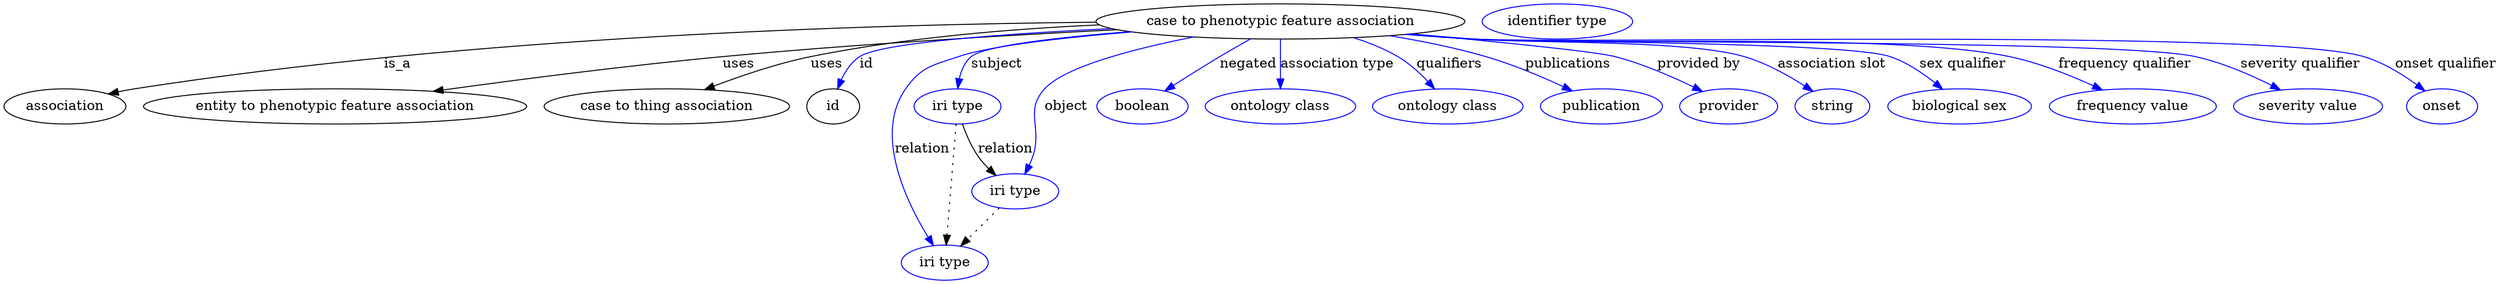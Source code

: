 digraph {
	graph [bb="0,0,2069.1,281"];
	node [label="\N"];
	"case to phenotypic feature association"	 [height=0.5,
		label="case to phenotypic feature association",
		pos="1066.4,263",
		width=4.005];
	association	 [height=0.5,
		pos="49.402,177",
		width=1.3723];
	"case to phenotypic feature association" -> association	 [label=is_a,
		lp="394.68,220",
		pos="e,85.613,189.33 928.93,257.38 702.65,247.43 261.51,224.91 108.4,195 104.2,194.18 99.88,193.18 95.572,192.07"];
	"entity to phenotypic feature association"	 [height=0.5,
		pos="266.4,177",
		width=4.1417];
	"case to phenotypic feature association" -> "entity to phenotypic feature association"	 [label=uses,
		lp="599.46,220",
		pos="e,350.27,191.94 933.95,255.89 837.61,250.02 704.13,240.47 587.29,227 510.6,218.16 424.15,204.47 360.31,193.65"];
	"case to thing association"	 [height=0.5,
		pos="529.4,177",
		width=2.6753];
	"case to phenotypic feature association" -> "case to thing association"	 [label=uses,
		lp="671.46,220",
		pos="e,564.94,193.79 935.47,255.38 836.79,248.9 710.1,238.78 659.29,227 630.2,220.25 598.92,208.37 574.35,197.88"];
	id	 [height=0.5,
		pos="670.4,177",
		width=0.75];
	"case to phenotypic feature association" -> id	 [color=blue,
		label=id,
		lp="706.85,220",
		pos="e,676.37,194.81 934.18,255.76 837.64,249.5 720.31,239.51 700.51,227 691.96,221.59 685.49,212.8 680.79,204.08",
		style=solid];
	subject	 [color=blue,
		height=0.5,
		label="iri type",
		pos="788.4,177",
		width=0.9834];
	"case to phenotypic feature association" -> subject	 [color=blue,
		label=subject,
		lp="826.23,220",
		pos="e,790.07,195.41 949.29,252.46 885.56,245.73 817.33,236.51 805.75,227 799.08,221.53 794.97,213.35 792.44,205.19",
		style=solid];
	relation	 [color=blue,
		height=0.5,
		label="iri type",
		pos="775.4,18",
		width=0.9834];
	"case to phenotypic feature association" -> relation	 [color=blue,
		label=relation,
		lp="754.78,134",
		pos="e,765.17,35.266 947.72,252.76 887.25,246.48 820.64,237.61 792.4,227 768.4,217.98 757.68,216.93 744.4,195 715.7,147.6 741.75,80.763 \
760.39,44.283",
		style=solid];
	object	 [color=blue,
		height=0.5,
		label="iri type",
		pos="838.4,91",
		width=0.9834];
	"case to phenotypic feature association" -> object	 [color=blue,
		label=object,
		lp="885.51,177",
		pos="e,845.89,108.77 998.18,247.11 948.17,234.13 886.02,214.75 868.19,195 847.41,171.97 861.56,156.64 852.4,127 851.53,124.18 850.54,\
121.26 849.51,118.36",
		style=solid];
	negated	 [color=blue,
		height=0.5,
		label=boolean,
		pos="949.4,177",
		width=1.0584];
	"case to phenotypic feature association" -> negated	 [color=blue,
		label=negated,
		lp="1037.2,220",
		pos="e,970.09,192.21 1042.2,245.18 1023.6,231.55 997.99,212.71 978.37,198.29",
		style=solid];
	"association type"	 [color=blue,
		height=0.5,
		label="ontology class",
		pos="1066.4,177",
		width=1.6931];
	"case to phenotypic feature association" -> "association type"	 [color=blue,
		label="association type",
		lp="1111.3,220",
		pos="e,1066.4,195.21 1066.4,244.76 1066.4,233.36 1066.4,218.43 1066.4,205.49",
		style=solid];
	qualifiers	 [color=blue,
		height=0.5,
		label="ontology class",
		pos="1206.4,177",
		width=1.6931];
	"case to phenotypic feature association" -> qualifiers	 [color=blue,
		label=qualifiers,
		lp="1202.5,220",
		pos="e,1193.5,194.67 1122.7,246.29 1135.7,241.15 1149,234.75 1160.4,227 1170.3,220.3 1179.5,211.1 1187.1,202.42",
		style=solid];
	publications	 [color=blue,
		height=0.5,
		label=publication,
		pos="1335.4,177",
		width=1.3859];
	"case to phenotypic feature association" -> publications	 [color=blue,
		label=publications,
		lp="1299.6,220",
		pos="e,1308.6,192.2 1152.4,248.43 1178.4,242.93 1206.9,235.81 1232.4,227 1255.5,219.02 1280.1,207.18 1299.5,197.02",
		style=solid];
	"provided by"	 [color=blue,
		height=0.5,
		label=provider,
		pos="1443.4,177",
		width=1.1129];
	"case to phenotypic feature association" -> "provided by"	 [color=blue,
		label="provided by",
		lp="1408,220",
		pos="e,1418.6,191.41 1171.2,250.64 1240.5,242.2 1321.3,231.73 1337.4,227 1362.6,219.57 1389.4,206.91 1409.7,196.18",
		style=solid];
	"association slot"	 [color=blue,
		height=0.5,
		label=string,
		pos="1531.4,177",
		width=0.8403];
	"case to phenotypic feature association" -> "association slot"	 [color=blue,
		label="association slot",
		lp="1519.4,220",
		pos="e,1512.4,191.4 1169.9,250.38 1186.8,248.47 1204.1,246.61 1220.4,245 1320.2,235.18 1349.7,256.96 1445.4,227 1466.4,220.43 1487.8,\
208.01 1504,197.2",
		style=solid];
	"sex qualifier"	 [color=blue,
		height=0.5,
		label="biological sex",
		pos="1639.4,177",
		width=1.652];
	"case to phenotypic feature association" -> "sex qualifier"	 [color=blue,
		label="sex qualifier",
		lp="1629.8,220",
		pos="e,1620.6,194.25 1168.2,250.16 1185.6,248.24 1203.5,246.43 1220.4,245 1297.1,238.53 1493.5,251.68 1566.4,227 1583.1,221.35 1599.5,\
210.7 1612.5,200.68",
		style=solid];
	"frequency qualifier"	 [color=blue,
		height=0.5,
		label="frequency value",
		pos="1783.4,177",
		width=1.8561];
	"case to phenotypic feature association" -> "frequency qualifier"	 [color=blue,
		label="frequency qualifier",
		lp="1764.5,220",
		pos="e,1754.2,193.32 1167.4,250.09 1185,248.15 1203.2,246.35 1220.4,245 1319.7,237.21 1571.3,249.24 1668.4,227 1695.1,220.88 1723.4,208.67 \
1745.2,197.85",
		style=solid];
	"severity qualifier"	 [color=blue,
		height=0.5,
		label="severity value",
		pos="1927.4,177",
		width=1.6517];
	"case to phenotypic feature association" -> "severity qualifier"	 [color=blue,
		label="severity qualifier",
		lp="1908.6,220",
		pos="e,1901.1,193.17 1166.5,250.03 1184.4,248.07 1203,246.28 1220.4,245 1353.7,235.23 1691.5,258.16 1821.4,227 1846.3,221.03 1872.3,208.87 \
1892.3,198.03",
		style=solid];
	"onset qualifier"	 [color=blue,
		height=0.5,
		label=onset,
		pos="2038.4,177",
		width=0.79928];
	"case to phenotypic feature association" -> "onset qualifier"	 [color=blue,
		label="onset qualifier",
		lp="2029.3,220",
		pos="e,2021.3,191.75 1166.1,249.99 1184.1,248.02 1202.8,246.24 1220.4,245 1302.3,239.23 1880.8,250.83 1959.4,227 1979,221.06 1998.5,208.82 \
2013.2,197.94",
		style=solid];
	association_id	 [color=blue,
		height=0.5,
		label="identifier type",
		pos="1288.4,263",
		width=1.652];
	subject -> relation	 [pos="e,776.88,36.027 786.91,158.76 784.66,131.21 780.37,78.735 777.71,46.223",
		style=dotted];
	subject -> object	 [label=relation,
		lp="831.78,134",
		pos="e,823.65,107.52 794.74,158.84 798.48,149.09 803.65,137.04 809.64,127 811.96,123.11 814.67,119.18 817.47,115.41"];
	object -> relation	 [pos="e,789.64,34.499 824.11,74.435 815.89,64.915 805.42,52.785 796.3,42.212",
		style=dotted];
}
